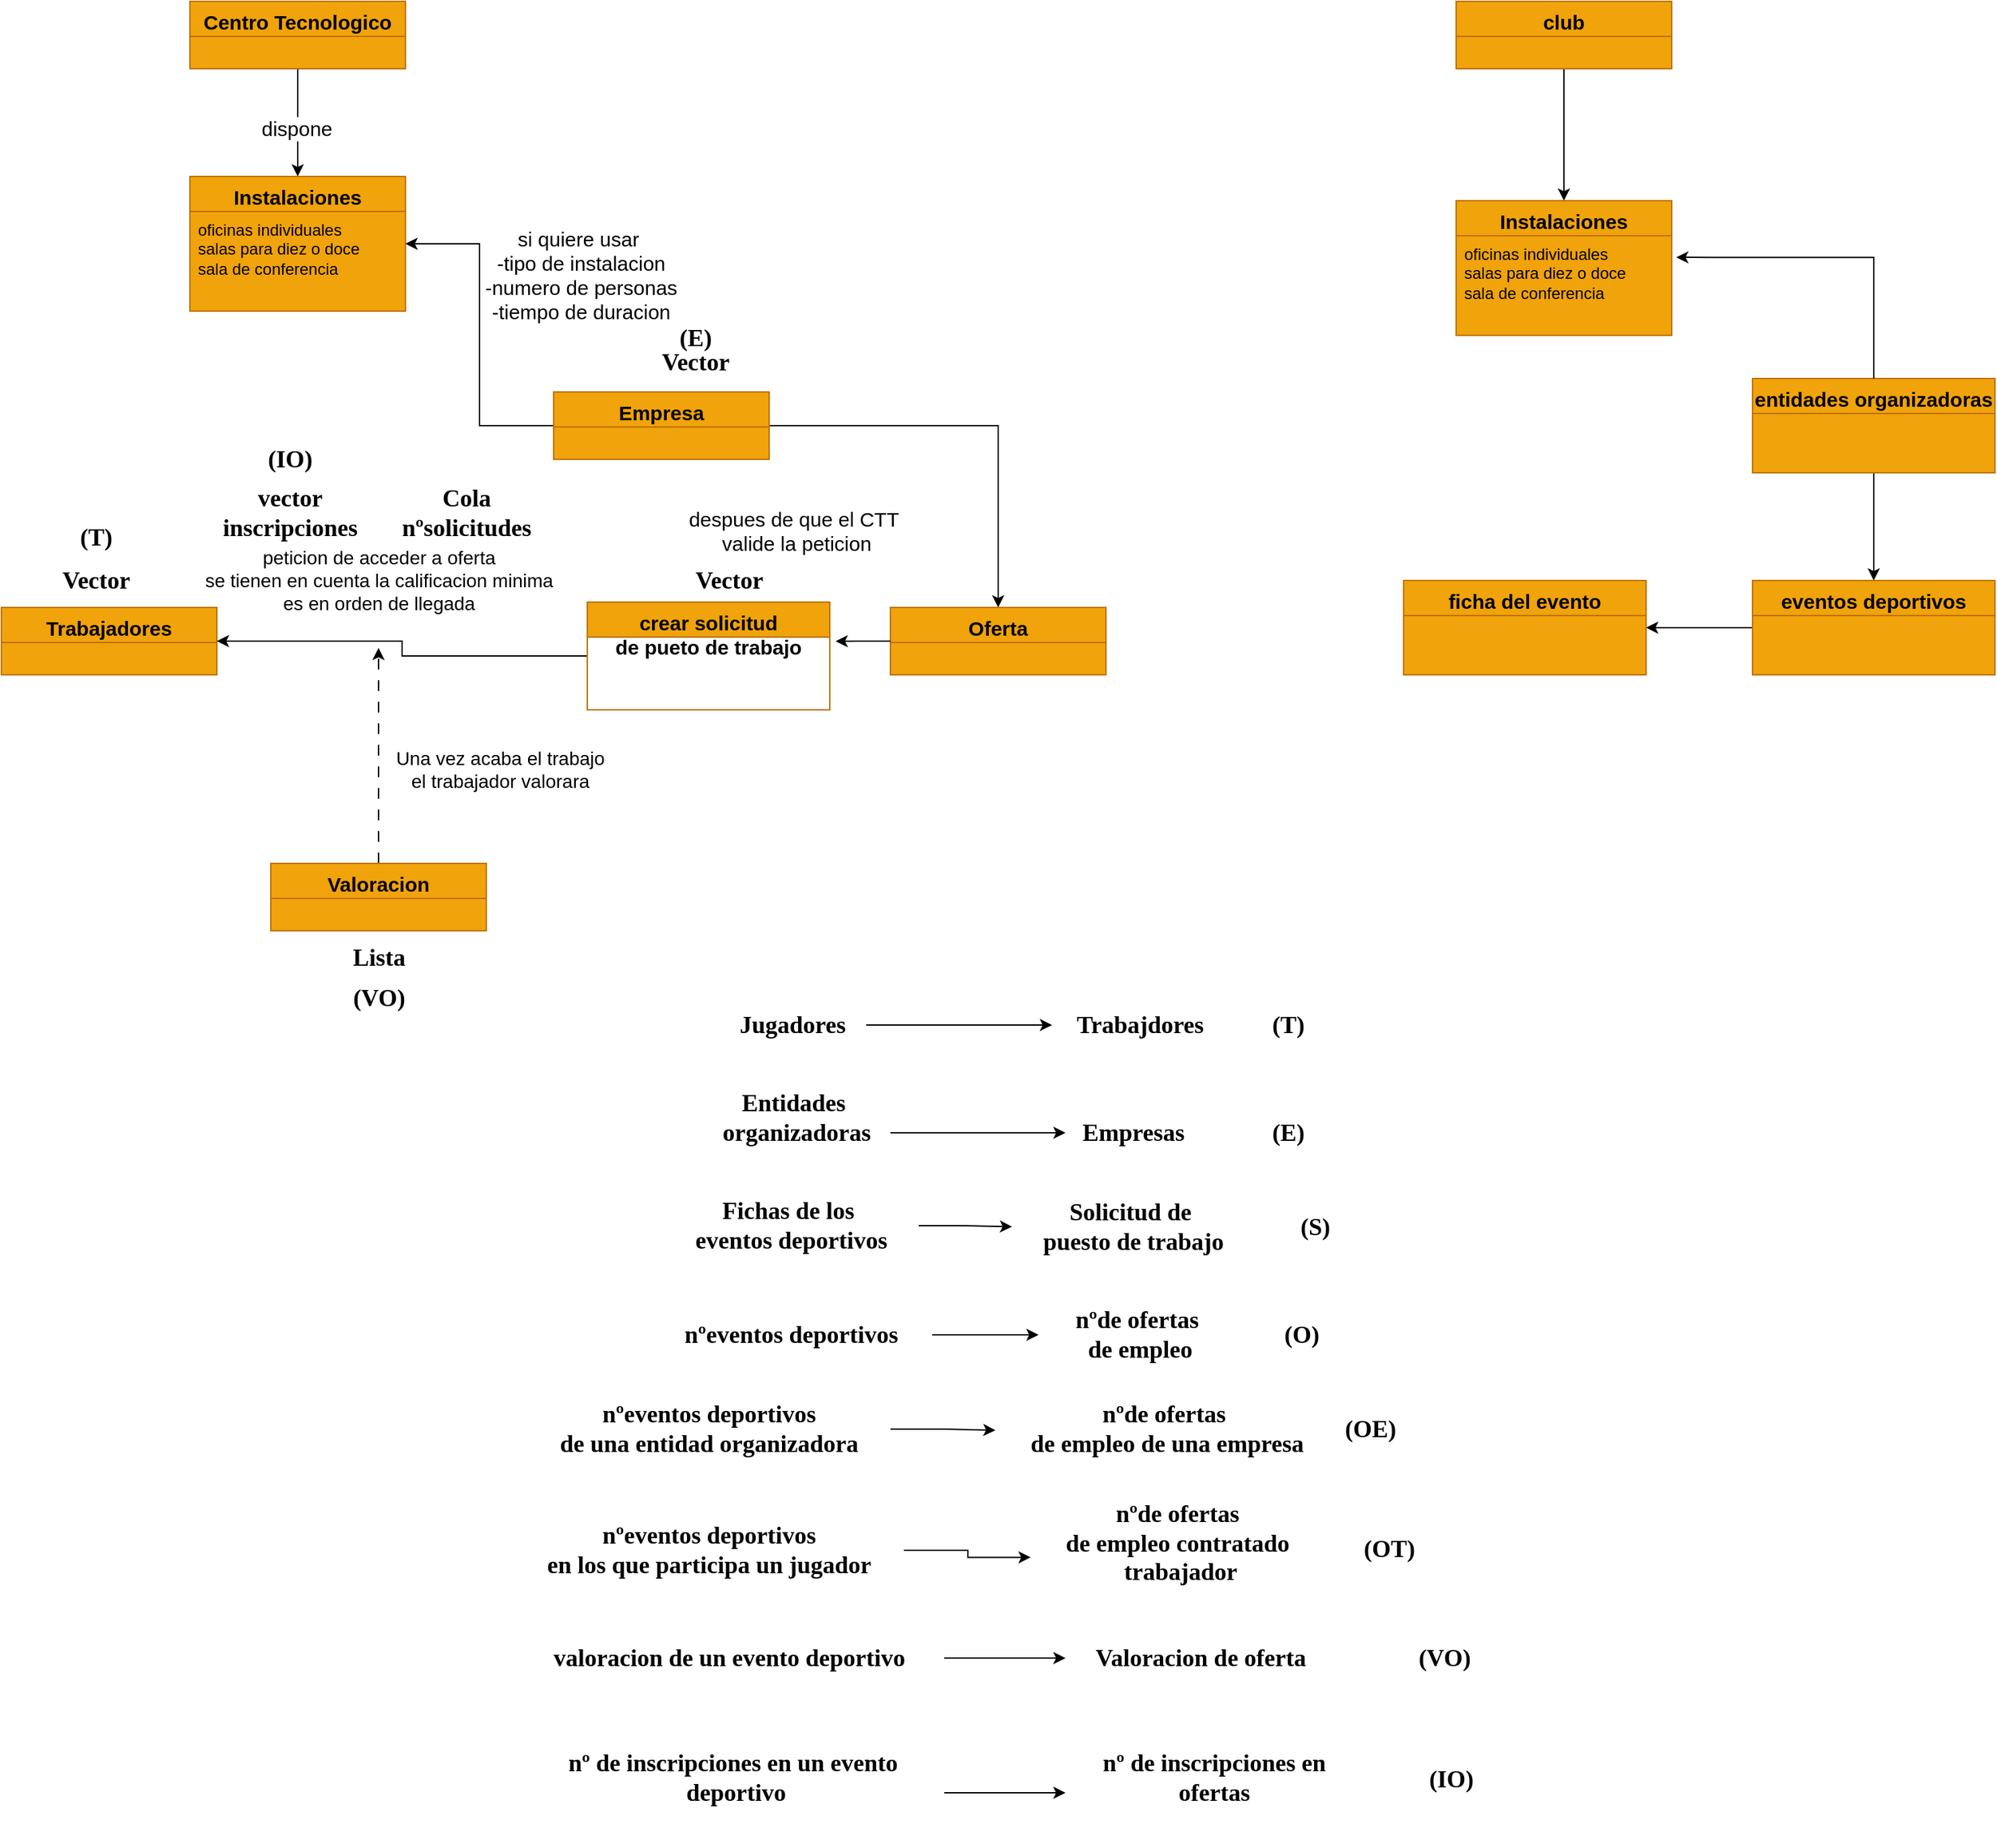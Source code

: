 <mxfile version="22.0.6" type="github">
  <diagram id="C5RBs43oDa-KdzZeNtuy" name="Page-1">
    <mxGraphModel dx="989" dy="1003" grid="1" gridSize="10" guides="1" tooltips="1" connect="1" arrows="1" fold="1" page="1" pageScale="1" pageWidth="827" pageHeight="1169" math="0" shadow="0">
      <root>
        <mxCell id="WIyWlLk6GJQsqaUBKTNV-0" />
        <mxCell id="WIyWlLk6GJQsqaUBKTNV-1" parent="WIyWlLk6GJQsqaUBKTNV-0" />
        <mxCell id="RNl5JlypkhgmCUlUvG7p-22" style="edgeStyle=orthogonalEdgeStyle;rounded=0;orthogonalLoop=1;jettySize=auto;html=1;entryX=0.5;entryY=0;entryDx=0;entryDy=0;" parent="WIyWlLk6GJQsqaUBKTNV-1" source="RNl5JlypkhgmCUlUvG7p-14" target="RNl5JlypkhgmCUlUvG7p-20" edge="1">
          <mxGeometry relative="1" as="geometry" />
        </mxCell>
        <mxCell id="RNl5JlypkhgmCUlUvG7p-23" value="&lt;font style=&quot;font-size: 15px;&quot;&gt;dispone&lt;/font&gt;" style="edgeLabel;html=1;align=center;verticalAlign=middle;resizable=0;points=[];" parent="RNl5JlypkhgmCUlUvG7p-22" vertex="1" connectable="0">
          <mxGeometry x="0.093" y="-1" relative="1" as="geometry">
            <mxPoint as="offset" />
          </mxGeometry>
        </mxCell>
        <mxCell id="RNl5JlypkhgmCUlUvG7p-14" value="&lt;font style=&quot;font-size: 15px;&quot;&gt;Centro Tecnologico&lt;/font&gt;" style="swimlane;fontStyle=1;align=center;verticalAlign=top;childLayout=stackLayout;horizontal=1;startSize=26;horizontalStack=0;resizeParent=1;resizeParentMax=0;resizeLast=0;collapsible=1;marginBottom=0;whiteSpace=wrap;html=1;fillColor=#f0a30a;fontColor=#000000;strokeColor=#BD7000;" parent="WIyWlLk6GJQsqaUBKTNV-1" vertex="1">
          <mxGeometry x="340" y="40" width="160" height="50" as="geometry" />
        </mxCell>
        <mxCell id="RNl5JlypkhgmCUlUvG7p-15" value="" style="text;strokeColor=#BD7000;fillColor=#f0a30a;align=left;verticalAlign=top;spacingLeft=4;spacingRight=4;overflow=hidden;rotatable=0;points=[[0,0.5],[1,0.5]];portConstraint=eastwest;whiteSpace=wrap;html=1;fontColor=#000000;" parent="RNl5JlypkhgmCUlUvG7p-14" vertex="1">
          <mxGeometry y="26" width="160" height="24" as="geometry" />
        </mxCell>
        <mxCell id="RNl5JlypkhgmCUlUvG7p-20" value="&lt;font style=&quot;font-size: 15px;&quot;&gt;Instalaciones&lt;/font&gt;" style="swimlane;fontStyle=1;align=center;verticalAlign=top;childLayout=stackLayout;horizontal=1;startSize=26;horizontalStack=0;resizeParent=1;resizeParentMax=0;resizeLast=0;collapsible=1;marginBottom=0;whiteSpace=wrap;html=1;fillColor=#f0a30a;fontColor=#000000;strokeColor=#BD7000;" parent="WIyWlLk6GJQsqaUBKTNV-1" vertex="1">
          <mxGeometry x="340" y="170" width="160" height="100" as="geometry" />
        </mxCell>
        <mxCell id="RNl5JlypkhgmCUlUvG7p-21" value="oficinas individuales&lt;br&gt;salas para diez o doce&lt;br&gt;sala de conferencia" style="text;strokeColor=#BD7000;fillColor=#f0a30a;align=left;verticalAlign=top;spacingLeft=4;spacingRight=4;overflow=hidden;rotatable=0;points=[[0,0.5],[1,0.5]];portConstraint=eastwest;whiteSpace=wrap;html=1;fontColor=#000000;" parent="RNl5JlypkhgmCUlUvG7p-20" vertex="1">
          <mxGeometry y="26" width="160" height="74" as="geometry" />
        </mxCell>
        <mxCell id="RNl5JlypkhgmCUlUvG7p-26" style="edgeStyle=orthogonalEdgeStyle;rounded=0;orthogonalLoop=1;jettySize=auto;html=1;entryX=1;entryY=0.5;entryDx=0;entryDy=0;" parent="WIyWlLk6GJQsqaUBKTNV-1" source="RNl5JlypkhgmCUlUvG7p-24" target="RNl5JlypkhgmCUlUvG7p-20" edge="1">
          <mxGeometry relative="1" as="geometry" />
        </mxCell>
        <mxCell id="RNl5JlypkhgmCUlUvG7p-30" style="edgeStyle=orthogonalEdgeStyle;rounded=0;orthogonalLoop=1;jettySize=auto;html=1;entryX=0.5;entryY=0;entryDx=0;entryDy=0;" parent="WIyWlLk6GJQsqaUBKTNV-1" source="RNl5JlypkhgmCUlUvG7p-24" target="RNl5JlypkhgmCUlUvG7p-28" edge="1">
          <mxGeometry relative="1" as="geometry" />
        </mxCell>
        <mxCell id="RNl5JlypkhgmCUlUvG7p-24" value="&lt;font style=&quot;font-size: 15px;&quot;&gt;Empresa&lt;/font&gt;" style="swimlane;fontStyle=1;align=center;verticalAlign=top;childLayout=stackLayout;horizontal=1;startSize=26;horizontalStack=0;resizeParent=1;resizeParentMax=0;resizeLast=0;collapsible=1;marginBottom=0;whiteSpace=wrap;html=1;fillColor=#f0a30a;fontColor=#000000;strokeColor=#BD7000;" parent="WIyWlLk6GJQsqaUBKTNV-1" vertex="1">
          <mxGeometry x="610" y="330" width="160" height="50" as="geometry" />
        </mxCell>
        <mxCell id="RNl5JlypkhgmCUlUvG7p-25" value="" style="text;strokeColor=#BD7000;fillColor=#f0a30a;align=left;verticalAlign=top;spacingLeft=4;spacingRight=4;overflow=hidden;rotatable=0;points=[[0,0.5],[1,0.5]];portConstraint=eastwest;whiteSpace=wrap;html=1;fontColor=#000000;" parent="RNl5JlypkhgmCUlUvG7p-24" vertex="1">
          <mxGeometry y="26" width="160" height="24" as="geometry" />
        </mxCell>
        <mxCell id="RNl5JlypkhgmCUlUvG7p-27" value="&lt;font style=&quot;font-size: 15px;&quot;&gt;si quiere usar&amp;nbsp;&lt;br&gt;-tipo de instalacion&lt;br&gt;-numero de personas&lt;br&gt;-tiempo de duracion&lt;/font&gt;" style="text;html=1;align=center;verticalAlign=middle;resizable=0;points=[];autosize=1;strokeColor=none;fillColor=none;" parent="WIyWlLk6GJQsqaUBKTNV-1" vertex="1">
          <mxGeometry x="545" y="198" width="170" height="90" as="geometry" />
        </mxCell>
        <mxCell id="RNl5JlypkhgmCUlUvG7p-28" value="&lt;font style=&quot;font-size: 15px;&quot;&gt;Oferta&lt;/font&gt;" style="swimlane;fontStyle=1;align=center;verticalAlign=top;childLayout=stackLayout;horizontal=1;startSize=26;horizontalStack=0;resizeParent=1;resizeParentMax=0;resizeLast=0;collapsible=1;marginBottom=0;whiteSpace=wrap;html=1;fillColor=#f0a30a;fontColor=#000000;strokeColor=#BD7000;" parent="WIyWlLk6GJQsqaUBKTNV-1" vertex="1">
          <mxGeometry x="860" y="490" width="160" height="50" as="geometry" />
        </mxCell>
        <mxCell id="RNl5JlypkhgmCUlUvG7p-29" value="" style="text;strokeColor=#BD7000;fillColor=#f0a30a;align=left;verticalAlign=top;spacingLeft=4;spacingRight=4;overflow=hidden;rotatable=0;points=[[0,0.5],[1,0.5]];portConstraint=eastwest;whiteSpace=wrap;html=1;fontColor=#000000;" parent="RNl5JlypkhgmCUlUvG7p-28" vertex="1">
          <mxGeometry y="26" width="160" height="24" as="geometry" />
        </mxCell>
        <mxCell id="RNl5JlypkhgmCUlUvG7p-31" value="&lt;font style=&quot;font-size: 15px;&quot;&gt;despues de que el CTT&amp;nbsp;&lt;br&gt;valide la peticion&lt;/font&gt;" style="text;html=1;align=center;verticalAlign=middle;resizable=0;points=[];autosize=1;strokeColor=none;fillColor=none;" parent="WIyWlLk6GJQsqaUBKTNV-1" vertex="1">
          <mxGeometry x="700" y="408" width="180" height="50" as="geometry" />
        </mxCell>
        <mxCell id="RNl5JlypkhgmCUlUvG7p-32" value="&lt;font style=&quot;font-size: 15px;&quot;&gt;Trabajadores&lt;/font&gt;" style="swimlane;fontStyle=1;align=center;verticalAlign=top;childLayout=stackLayout;horizontal=1;startSize=26;horizontalStack=0;resizeParent=1;resizeParentMax=0;resizeLast=0;collapsible=1;marginBottom=0;whiteSpace=wrap;html=1;fillColor=#f0a30a;fontColor=#000000;strokeColor=#BD7000;" parent="WIyWlLk6GJQsqaUBKTNV-1" vertex="1">
          <mxGeometry x="200" y="490" width="160" height="50" as="geometry" />
        </mxCell>
        <mxCell id="RNl5JlypkhgmCUlUvG7p-33" value="" style="text;strokeColor=#BD7000;fillColor=#f0a30a;align=left;verticalAlign=top;spacingLeft=4;spacingRight=4;overflow=hidden;rotatable=0;points=[[0,0.5],[1,0.5]];portConstraint=eastwest;whiteSpace=wrap;html=1;fontColor=#000000;" parent="RNl5JlypkhgmCUlUvG7p-32" vertex="1">
          <mxGeometry y="26" width="160" height="24" as="geometry" />
        </mxCell>
        <mxCell id="RNl5JlypkhgmCUlUvG7p-35" value="&lt;font style=&quot;font-size: 14px;&quot;&gt;peticion de acceder a oferta&lt;br&gt;se tienen en cuenta la calificacion minima&lt;br&gt;es en orden de llegada&lt;/font&gt;" style="text;html=1;align=center;verticalAlign=middle;resizable=0;points=[];autosize=1;strokeColor=none;fillColor=none;" parent="WIyWlLk6GJQsqaUBKTNV-1" vertex="1">
          <mxGeometry x="340" y="440" width="280" height="60" as="geometry" />
        </mxCell>
        <mxCell id="RNl5JlypkhgmCUlUvG7p-38" style="edgeStyle=orthogonalEdgeStyle;rounded=0;orthogonalLoop=1;jettySize=auto;html=1;dashed=1;dashPattern=8 8;" parent="WIyWlLk6GJQsqaUBKTNV-1" source="RNl5JlypkhgmCUlUvG7p-36" edge="1">
          <mxGeometry relative="1" as="geometry">
            <mxPoint x="480" y="520" as="targetPoint" />
          </mxGeometry>
        </mxCell>
        <mxCell id="RNl5JlypkhgmCUlUvG7p-36" value="&lt;font style=&quot;font-size: 15px;&quot;&gt;Valoracion&lt;/font&gt;" style="swimlane;fontStyle=1;align=center;verticalAlign=top;childLayout=stackLayout;horizontal=1;startSize=26;horizontalStack=0;resizeParent=1;resizeParentMax=0;resizeLast=0;collapsible=1;marginBottom=0;whiteSpace=wrap;html=1;fillColor=#f0a30a;fontColor=#000000;strokeColor=#BD7000;" parent="WIyWlLk6GJQsqaUBKTNV-1" vertex="1">
          <mxGeometry x="400" y="680" width="160" height="50" as="geometry" />
        </mxCell>
        <mxCell id="RNl5JlypkhgmCUlUvG7p-37" value="" style="text;strokeColor=#BD7000;fillColor=#f0a30a;align=left;verticalAlign=top;spacingLeft=4;spacingRight=4;overflow=hidden;rotatable=0;points=[[0,0.5],[1,0.5]];portConstraint=eastwest;whiteSpace=wrap;html=1;fontColor=#000000;" parent="RNl5JlypkhgmCUlUvG7p-36" vertex="1">
          <mxGeometry y="26" width="160" height="24" as="geometry" />
        </mxCell>
        <mxCell id="RNl5JlypkhgmCUlUvG7p-39" value="&lt;font style=&quot;font-size: 14px;&quot;&gt;Una vez acaba el trabajo&lt;br&gt;el trabajador valorara&lt;/font&gt;" style="text;html=1;align=center;verticalAlign=middle;resizable=0;points=[];autosize=1;strokeColor=none;fillColor=none;" parent="WIyWlLk6GJQsqaUBKTNV-1" vertex="1">
          <mxGeometry x="480" y="585" width="180" height="50" as="geometry" />
        </mxCell>
        <mxCell id="RNl5JlypkhgmCUlUvG7p-40" value="&lt;font face=&quot;Comic Sans MS&quot; style=&quot;font-size: 18px;&quot;&gt;&lt;b&gt;Vector&lt;/b&gt;&lt;/font&gt;" style="text;html=1;align=center;verticalAlign=middle;resizable=0;points=[];autosize=1;strokeColor=none;fillColor=none;" parent="WIyWlLk6GJQsqaUBKTNV-1" vertex="1">
          <mxGeometry x="230" y="450" width="80" height="40" as="geometry" />
        </mxCell>
        <mxCell id="RNl5JlypkhgmCUlUvG7p-41" value="&lt;font face=&quot;Comic Sans MS&quot; style=&quot;font-size: 18px;&quot;&gt;&lt;b&gt;Vector&lt;/b&gt;&lt;/font&gt;" style="text;html=1;align=center;verticalAlign=middle;resizable=0;points=[];autosize=1;strokeColor=none;fillColor=none;" parent="WIyWlLk6GJQsqaUBKTNV-1" vertex="1">
          <mxGeometry x="700" y="450" width="80" height="40" as="geometry" />
        </mxCell>
        <mxCell id="RNl5JlypkhgmCUlUvG7p-42" value="&lt;font face=&quot;Comic Sans MS&quot; style=&quot;font-size: 18px;&quot;&gt;&lt;b&gt;Cola&lt;br&gt;nºsolicitudes&lt;br&gt;&lt;/b&gt;&lt;/font&gt;" style="text;html=1;align=center;verticalAlign=middle;resizable=0;points=[];autosize=1;strokeColor=none;fillColor=none;" parent="WIyWlLk6GJQsqaUBKTNV-1" vertex="1">
          <mxGeometry x="480" y="390" width="130" height="60" as="geometry" />
        </mxCell>
        <mxCell id="RNl5JlypkhgmCUlUvG7p-43" value="&lt;font face=&quot;Comic Sans MS&quot; style=&quot;font-size: 18px;&quot;&gt;&lt;b&gt;Vector&lt;/b&gt;&lt;/font&gt;" style="text;html=1;align=center;verticalAlign=middle;resizable=0;points=[];autosize=1;strokeColor=none;fillColor=none;" parent="WIyWlLk6GJQsqaUBKTNV-1" vertex="1">
          <mxGeometry x="675" y="288" width="80" height="40" as="geometry" />
        </mxCell>
        <mxCell id="RNl5JlypkhgmCUlUvG7p-44" value="&lt;font face=&quot;Comic Sans MS&quot; style=&quot;font-size: 18px;&quot;&gt;&lt;b&gt;Lista&lt;/b&gt;&lt;/font&gt;" style="text;html=1;align=center;verticalAlign=middle;resizable=0;points=[];autosize=1;strokeColor=none;fillColor=none;" parent="WIyWlLk6GJQsqaUBKTNV-1" vertex="1">
          <mxGeometry x="445" y="730" width="70" height="40" as="geometry" />
        </mxCell>
        <mxCell id="RNl5JlypkhgmCUlUvG7p-45" value="&lt;font face=&quot;Comic Sans MS&quot; style=&quot;font-size: 18px;&quot;&gt;&lt;b&gt;vector&lt;br&gt;inscripciones&lt;br&gt;&lt;/b&gt;&lt;/font&gt;" style="text;html=1;align=center;verticalAlign=middle;resizable=0;points=[];autosize=1;strokeColor=none;fillColor=none;" parent="WIyWlLk6GJQsqaUBKTNV-1" vertex="1">
          <mxGeometry x="349" y="390" width="130" height="60" as="geometry" />
        </mxCell>
        <mxCell id="RNl5JlypkhgmCUlUvG7p-46" value="&lt;font face=&quot;Comic Sans MS&quot; style=&quot;font-size: 18px;&quot;&gt;&lt;b&gt;(T)&lt;/b&gt;&lt;/font&gt;" style="text;html=1;align=center;verticalAlign=middle;resizable=0;points=[];autosize=1;strokeColor=none;fillColor=none;" parent="WIyWlLk6GJQsqaUBKTNV-1" vertex="1">
          <mxGeometry x="245" y="418" width="50" height="40" as="geometry" />
        </mxCell>
        <mxCell id="RNl5JlypkhgmCUlUvG7p-47" value="&lt;font face=&quot;Comic Sans MS&quot; style=&quot;font-size: 18px;&quot;&gt;&lt;b&gt;(IO)&lt;/b&gt;&lt;/font&gt;" style="text;html=1;align=center;verticalAlign=middle;resizable=0;points=[];autosize=1;strokeColor=none;fillColor=none;" parent="WIyWlLk6GJQsqaUBKTNV-1" vertex="1">
          <mxGeometry x="384" y="360" width="60" height="40" as="geometry" />
        </mxCell>
        <mxCell id="RNl5JlypkhgmCUlUvG7p-48" value="&lt;font face=&quot;Comic Sans MS&quot; style=&quot;font-size: 18px;&quot;&gt;&lt;b&gt;(VO)&lt;/b&gt;&lt;/font&gt;" style="text;html=1;align=center;verticalAlign=middle;resizable=0;points=[];autosize=1;strokeColor=none;fillColor=none;" parent="WIyWlLk6GJQsqaUBKTNV-1" vertex="1">
          <mxGeometry x="450" y="760" width="60" height="40" as="geometry" />
        </mxCell>
        <mxCell id="RNl5JlypkhgmCUlUvG7p-49" value="&lt;font face=&quot;Comic Sans MS&quot;&gt;&lt;span style=&quot;font-size: 18px;&quot;&gt;&lt;b&gt;(E)&lt;/b&gt;&lt;/span&gt;&lt;/font&gt;" style="text;html=1;align=center;verticalAlign=middle;resizable=0;points=[];autosize=1;strokeColor=none;fillColor=none;" parent="WIyWlLk6GJQsqaUBKTNV-1" vertex="1">
          <mxGeometry x="690" y="270" width="50" height="40" as="geometry" />
        </mxCell>
        <mxCell id="_K2y9GVvMoKha1thNPKI-4" style="edgeStyle=orthogonalEdgeStyle;rounded=0;orthogonalLoop=1;jettySize=auto;html=1;entryX=0.5;entryY=0;entryDx=0;entryDy=0;" edge="1" parent="WIyWlLk6GJQsqaUBKTNV-1" source="_K2y9GVvMoKha1thNPKI-0" target="_K2y9GVvMoKha1thNPKI-2">
          <mxGeometry relative="1" as="geometry" />
        </mxCell>
        <mxCell id="_K2y9GVvMoKha1thNPKI-0" value="&lt;font style=&quot;font-size: 15px;&quot;&gt;club&lt;/font&gt;" style="swimlane;fontStyle=1;align=center;verticalAlign=top;childLayout=stackLayout;horizontal=1;startSize=26;horizontalStack=0;resizeParent=1;resizeParentMax=0;resizeLast=0;collapsible=1;marginBottom=0;whiteSpace=wrap;html=1;fillColor=#f0a30a;fontColor=#000000;strokeColor=#BD7000;" vertex="1" parent="WIyWlLk6GJQsqaUBKTNV-1">
          <mxGeometry x="1280" y="40" width="160" height="50" as="geometry" />
        </mxCell>
        <mxCell id="_K2y9GVvMoKha1thNPKI-1" value="" style="text;strokeColor=#BD7000;fillColor=#f0a30a;align=left;verticalAlign=top;spacingLeft=4;spacingRight=4;overflow=hidden;rotatable=0;points=[[0,0.5],[1,0.5]];portConstraint=eastwest;whiteSpace=wrap;html=1;fontColor=#000000;" vertex="1" parent="_K2y9GVvMoKha1thNPKI-0">
          <mxGeometry y="26" width="160" height="24" as="geometry" />
        </mxCell>
        <mxCell id="_K2y9GVvMoKha1thNPKI-2" value="&lt;font style=&quot;font-size: 15px;&quot;&gt;Instalaciones&lt;/font&gt;" style="swimlane;fontStyle=1;align=center;verticalAlign=top;childLayout=stackLayout;horizontal=1;startSize=26;horizontalStack=0;resizeParent=1;resizeParentMax=0;resizeLast=0;collapsible=1;marginBottom=0;whiteSpace=wrap;html=1;fillColor=#f0a30a;fontColor=#000000;strokeColor=#BD7000;" vertex="1" parent="WIyWlLk6GJQsqaUBKTNV-1">
          <mxGeometry x="1280" y="188" width="160" height="100" as="geometry" />
        </mxCell>
        <mxCell id="_K2y9GVvMoKha1thNPKI-3" value="oficinas individuales&lt;br&gt;salas para diez o doce&lt;br&gt;sala de conferencia" style="text;strokeColor=#BD7000;fillColor=#f0a30a;align=left;verticalAlign=top;spacingLeft=4;spacingRight=4;overflow=hidden;rotatable=0;points=[[0,0.5],[1,0.5]];portConstraint=eastwest;whiteSpace=wrap;html=1;fontColor=#000000;" vertex="1" parent="_K2y9GVvMoKha1thNPKI-2">
          <mxGeometry y="26" width="160" height="74" as="geometry" />
        </mxCell>
        <mxCell id="_K2y9GVvMoKha1thNPKI-9" style="edgeStyle=orthogonalEdgeStyle;rounded=0;orthogonalLoop=1;jettySize=auto;html=1;entryX=0.5;entryY=0;entryDx=0;entryDy=0;" edge="1" parent="WIyWlLk6GJQsqaUBKTNV-1" source="_K2y9GVvMoKha1thNPKI-5" target="_K2y9GVvMoKha1thNPKI-7">
          <mxGeometry relative="1" as="geometry" />
        </mxCell>
        <mxCell id="_K2y9GVvMoKha1thNPKI-5" value="&lt;font style=&quot;font-size: 15px;&quot;&gt;entidades organizadoras&lt;/font&gt;" style="swimlane;fontStyle=1;align=center;verticalAlign=top;childLayout=stackLayout;horizontal=1;startSize=26;horizontalStack=0;resizeParent=1;resizeParentMax=0;resizeLast=0;collapsible=1;marginBottom=0;whiteSpace=wrap;html=1;fillColor=#f0a30a;fontColor=#000000;strokeColor=#BD7000;" vertex="1" parent="WIyWlLk6GJQsqaUBKTNV-1">
          <mxGeometry x="1500" y="320" width="180" height="70" as="geometry" />
        </mxCell>
        <mxCell id="_K2y9GVvMoKha1thNPKI-6" value="" style="text;strokeColor=#BD7000;fillColor=#f0a30a;align=left;verticalAlign=top;spacingLeft=4;spacingRight=4;overflow=hidden;rotatable=0;points=[[0,0.5],[1,0.5]];portConstraint=eastwest;whiteSpace=wrap;html=1;fontColor=#000000;" vertex="1" parent="_K2y9GVvMoKha1thNPKI-5">
          <mxGeometry y="26" width="180" height="44" as="geometry" />
        </mxCell>
        <mxCell id="_K2y9GVvMoKha1thNPKI-13" style="edgeStyle=orthogonalEdgeStyle;rounded=0;orthogonalLoop=1;jettySize=auto;html=1;entryX=1;entryY=0.5;entryDx=0;entryDy=0;" edge="1" parent="WIyWlLk6GJQsqaUBKTNV-1" source="_K2y9GVvMoKha1thNPKI-7" target="_K2y9GVvMoKha1thNPKI-11">
          <mxGeometry relative="1" as="geometry" />
        </mxCell>
        <mxCell id="_K2y9GVvMoKha1thNPKI-7" value="&lt;font style=&quot;font-size: 15px;&quot;&gt;eventos deportivos&lt;/font&gt;" style="swimlane;fontStyle=1;align=center;verticalAlign=top;childLayout=stackLayout;horizontal=1;startSize=26;horizontalStack=0;resizeParent=1;resizeParentMax=0;resizeLast=0;collapsible=1;marginBottom=0;whiteSpace=wrap;html=1;fillColor=#f0a30a;fontColor=#000000;strokeColor=#BD7000;" vertex="1" parent="WIyWlLk6GJQsqaUBKTNV-1">
          <mxGeometry x="1500" y="470" width="180" height="70" as="geometry" />
        </mxCell>
        <mxCell id="_K2y9GVvMoKha1thNPKI-8" value="" style="text;strokeColor=#BD7000;fillColor=#f0a30a;align=left;verticalAlign=top;spacingLeft=4;spacingRight=4;overflow=hidden;rotatable=0;points=[[0,0.5],[1,0.5]];portConstraint=eastwest;whiteSpace=wrap;html=1;fontColor=#000000;" vertex="1" parent="_K2y9GVvMoKha1thNPKI-7">
          <mxGeometry y="26" width="180" height="44" as="geometry" />
        </mxCell>
        <mxCell id="_K2y9GVvMoKha1thNPKI-10" style="edgeStyle=orthogonalEdgeStyle;rounded=0;orthogonalLoop=1;jettySize=auto;html=1;entryX=1.021;entryY=0.217;entryDx=0;entryDy=0;entryPerimeter=0;" edge="1" parent="WIyWlLk6GJQsqaUBKTNV-1" source="_K2y9GVvMoKha1thNPKI-5" target="_K2y9GVvMoKha1thNPKI-3">
          <mxGeometry relative="1" as="geometry" />
        </mxCell>
        <mxCell id="_K2y9GVvMoKha1thNPKI-11" value="&lt;font style=&quot;font-size: 15px;&quot;&gt;ficha del evento&lt;/font&gt;" style="swimlane;fontStyle=1;align=center;verticalAlign=top;childLayout=stackLayout;horizontal=1;startSize=26;horizontalStack=0;resizeParent=1;resizeParentMax=0;resizeLast=0;collapsible=1;marginBottom=0;whiteSpace=wrap;html=1;fillColor=#f0a30a;fontColor=#000000;strokeColor=#BD7000;" vertex="1" parent="WIyWlLk6GJQsqaUBKTNV-1">
          <mxGeometry x="1241" y="470" width="180" height="70" as="geometry" />
        </mxCell>
        <mxCell id="_K2y9GVvMoKha1thNPKI-12" value="" style="text;strokeColor=#BD7000;fillColor=#f0a30a;align=left;verticalAlign=top;spacingLeft=4;spacingRight=4;overflow=hidden;rotatable=0;points=[[0,0.5],[1,0.5]];portConstraint=eastwest;whiteSpace=wrap;html=1;fontColor=#000000;" vertex="1" parent="_K2y9GVvMoKha1thNPKI-11">
          <mxGeometry y="26" width="180" height="44" as="geometry" />
        </mxCell>
        <mxCell id="_K2y9GVvMoKha1thNPKI-17" style="edgeStyle=orthogonalEdgeStyle;rounded=0;orthogonalLoop=1;jettySize=auto;html=1;" edge="1" parent="WIyWlLk6GJQsqaUBKTNV-1" source="_K2y9GVvMoKha1thNPKI-14" target="RNl5JlypkhgmCUlUvG7p-32">
          <mxGeometry relative="1" as="geometry" />
        </mxCell>
        <mxCell id="_K2y9GVvMoKha1thNPKI-14" value="&lt;font style=&quot;font-size: 15px;&quot;&gt;crear solicitud&lt;br&gt;de pueto de trabajo&lt;br&gt;&lt;/font&gt;" style="swimlane;fontStyle=1;align=center;verticalAlign=top;childLayout=stackLayout;horizontal=1;startSize=26;horizontalStack=0;resizeParent=1;resizeParentMax=0;resizeLast=0;collapsible=1;marginBottom=0;whiteSpace=wrap;html=1;fillColor=#f0a30a;fontColor=#000000;strokeColor=#BD7000;" vertex="1" collapsed="1" parent="WIyWlLk6GJQsqaUBKTNV-1">
          <mxGeometry x="635" y="486" width="180" height="80" as="geometry">
            <mxRectangle x="635" y="490" width="175" height="50" as="alternateBounds" />
          </mxGeometry>
        </mxCell>
        <mxCell id="_K2y9GVvMoKha1thNPKI-15" value="" style="text;strokeColor=#BD7000;fillColor=#f0a30a;align=left;verticalAlign=top;spacingLeft=4;spacingRight=4;overflow=hidden;rotatable=0;points=[[0,0.5],[1,0.5]];portConstraint=eastwest;whiteSpace=wrap;html=1;fontColor=#000000;" vertex="1" parent="_K2y9GVvMoKha1thNPKI-14">
          <mxGeometry y="26" width="175" height="24" as="geometry" />
        </mxCell>
        <mxCell id="_K2y9GVvMoKha1thNPKI-16" style="edgeStyle=orthogonalEdgeStyle;rounded=0;orthogonalLoop=1;jettySize=auto;html=1;entryX=1.024;entryY=0.364;entryDx=0;entryDy=0;entryPerimeter=0;" edge="1" parent="WIyWlLk6GJQsqaUBKTNV-1" source="RNl5JlypkhgmCUlUvG7p-28" target="_K2y9GVvMoKha1thNPKI-14">
          <mxGeometry relative="1" as="geometry" />
        </mxCell>
        <mxCell id="_K2y9GVvMoKha1thNPKI-20" style="edgeStyle=orthogonalEdgeStyle;rounded=0;orthogonalLoop=1;jettySize=auto;html=1;" edge="1" parent="WIyWlLk6GJQsqaUBKTNV-1" source="_K2y9GVvMoKha1thNPKI-18" target="_K2y9GVvMoKha1thNPKI-19">
          <mxGeometry relative="1" as="geometry" />
        </mxCell>
        <mxCell id="_K2y9GVvMoKha1thNPKI-18" value="&lt;font face=&quot;Comic Sans MS&quot; style=&quot;font-size: 18px;&quot;&gt;&lt;b&gt;Jugadores&lt;/b&gt;&lt;/font&gt;" style="text;html=1;align=center;verticalAlign=middle;resizable=0;points=[];autosize=1;strokeColor=none;fillColor=none;" vertex="1" parent="WIyWlLk6GJQsqaUBKTNV-1">
          <mxGeometry x="732" y="780" width="110" height="40" as="geometry" />
        </mxCell>
        <mxCell id="_K2y9GVvMoKha1thNPKI-19" value="&lt;font face=&quot;Comic Sans MS&quot; style=&quot;font-size: 18px;&quot;&gt;&lt;b&gt;Trabajdores&lt;/b&gt;&lt;/font&gt;" style="text;html=1;align=center;verticalAlign=middle;resizable=0;points=[];autosize=1;strokeColor=none;fillColor=none;" vertex="1" parent="WIyWlLk6GJQsqaUBKTNV-1">
          <mxGeometry x="980" y="780" width="130" height="40" as="geometry" />
        </mxCell>
        <mxCell id="_K2y9GVvMoKha1thNPKI-23" style="edgeStyle=orthogonalEdgeStyle;rounded=0;orthogonalLoop=1;jettySize=auto;html=1;" edge="1" parent="WIyWlLk6GJQsqaUBKTNV-1" source="_K2y9GVvMoKha1thNPKI-21" target="_K2y9GVvMoKha1thNPKI-22">
          <mxGeometry relative="1" as="geometry" />
        </mxCell>
        <mxCell id="_K2y9GVvMoKha1thNPKI-21" value="&lt;font face=&quot;Comic Sans MS&quot; style=&quot;font-size: 18px;&quot;&gt;&lt;b&gt;Entidades&amp;nbsp;&lt;br&gt;organizadoras&lt;br&gt;&lt;br&gt;&lt;/b&gt;&lt;/font&gt;" style="text;html=1;align=center;verticalAlign=middle;resizable=0;points=[];autosize=1;strokeColor=none;fillColor=none;" vertex="1" parent="WIyWlLk6GJQsqaUBKTNV-1">
          <mxGeometry x="720" y="840" width="140" height="80" as="geometry" />
        </mxCell>
        <mxCell id="_K2y9GVvMoKha1thNPKI-22" value="&lt;font face=&quot;Comic Sans MS&quot; style=&quot;font-size: 18px;&quot;&gt;&lt;b&gt;Empresas&lt;/b&gt;&lt;/font&gt;" style="text;html=1;align=center;verticalAlign=middle;resizable=0;points=[];autosize=1;strokeColor=none;fillColor=none;" vertex="1" parent="WIyWlLk6GJQsqaUBKTNV-1">
          <mxGeometry x="990" y="860" width="100" height="40" as="geometry" />
        </mxCell>
        <mxCell id="_K2y9GVvMoKha1thNPKI-24" value="&lt;font face=&quot;Comic Sans MS&quot; style=&quot;font-size: 18px;&quot;&gt;&lt;b&gt;Fichas de los&amp;nbsp;&lt;br&gt;eventos deportivos&lt;br&gt;&lt;/b&gt;&lt;/font&gt;" style="text;html=1;align=center;verticalAlign=middle;resizable=0;points=[];autosize=1;strokeColor=none;fillColor=none;" vertex="1" parent="WIyWlLk6GJQsqaUBKTNV-1">
          <mxGeometry x="691" y="919" width="190" height="60" as="geometry" />
        </mxCell>
        <mxCell id="_K2y9GVvMoKha1thNPKI-26" value="&lt;font face=&quot;Comic Sans MS&quot; style=&quot;font-size: 18px;&quot;&gt;&lt;b&gt;Solicitud de&amp;nbsp;&lt;br&gt;puesto de trabajo&lt;br&gt;&lt;/b&gt;&lt;/font&gt;" style="text;html=1;align=center;verticalAlign=middle;resizable=0;points=[];autosize=1;strokeColor=none;fillColor=none;" vertex="1" parent="WIyWlLk6GJQsqaUBKTNV-1">
          <mxGeometry x="950" y="920" width="180" height="60" as="geometry" />
        </mxCell>
        <mxCell id="_K2y9GVvMoKha1thNPKI-27" style="edgeStyle=orthogonalEdgeStyle;rounded=0;orthogonalLoop=1;jettySize=auto;html=1;entryX=0.002;entryY=0.496;entryDx=0;entryDy=0;entryPerimeter=0;" edge="1" parent="WIyWlLk6GJQsqaUBKTNV-1" source="_K2y9GVvMoKha1thNPKI-24" target="_K2y9GVvMoKha1thNPKI-26">
          <mxGeometry relative="1" as="geometry" />
        </mxCell>
        <mxCell id="_K2y9GVvMoKha1thNPKI-28" value="&lt;font face=&quot;Comic Sans MS&quot;&gt;&lt;span style=&quot;font-size: 18px;&quot;&gt;&lt;b&gt;(T)&lt;/b&gt;&lt;/span&gt;&lt;/font&gt;" style="text;html=1;align=center;verticalAlign=middle;resizable=0;points=[];autosize=1;strokeColor=none;fillColor=none;" vertex="1" parent="WIyWlLk6GJQsqaUBKTNV-1">
          <mxGeometry x="1130" y="780" width="50" height="40" as="geometry" />
        </mxCell>
        <mxCell id="_K2y9GVvMoKha1thNPKI-29" value="&lt;font face=&quot;Comic Sans MS&quot;&gt;&lt;span style=&quot;font-size: 18px;&quot;&gt;&lt;b&gt;(E)&lt;/b&gt;&lt;/span&gt;&lt;/font&gt;" style="text;html=1;align=center;verticalAlign=middle;resizable=0;points=[];autosize=1;strokeColor=none;fillColor=none;" vertex="1" parent="WIyWlLk6GJQsqaUBKTNV-1">
          <mxGeometry x="1130" y="860" width="50" height="40" as="geometry" />
        </mxCell>
        <mxCell id="_K2y9GVvMoKha1thNPKI-30" value="&lt;font face=&quot;Comic Sans MS&quot;&gt;&lt;span style=&quot;font-size: 18px;&quot;&gt;&lt;b&gt;(S)&lt;/b&gt;&lt;/span&gt;&lt;/font&gt;" style="text;html=1;align=center;verticalAlign=middle;resizable=0;points=[];autosize=1;strokeColor=none;fillColor=none;" vertex="1" parent="WIyWlLk6GJQsqaUBKTNV-1">
          <mxGeometry x="1150" y="930" width="50" height="40" as="geometry" />
        </mxCell>
        <mxCell id="_K2y9GVvMoKha1thNPKI-37" style="edgeStyle=orthogonalEdgeStyle;rounded=0;orthogonalLoop=1;jettySize=auto;html=1;" edge="1" parent="WIyWlLk6GJQsqaUBKTNV-1" source="_K2y9GVvMoKha1thNPKI-31" target="_K2y9GVvMoKha1thNPKI-36">
          <mxGeometry relative="1" as="geometry" />
        </mxCell>
        <mxCell id="_K2y9GVvMoKha1thNPKI-31" value="&lt;font face=&quot;Comic Sans MS&quot; style=&quot;font-size: 18px;&quot;&gt;&lt;b&gt;nºeventos deportivos&lt;br&gt;&lt;/b&gt;&lt;/font&gt;" style="text;html=1;align=center;verticalAlign=middle;resizable=0;points=[];autosize=1;strokeColor=none;fillColor=none;" vertex="1" parent="WIyWlLk6GJQsqaUBKTNV-1">
          <mxGeometry x="681" y="1010" width="210" height="40" as="geometry" />
        </mxCell>
        <mxCell id="_K2y9GVvMoKha1thNPKI-32" value="&lt;font face=&quot;Comic Sans MS&quot; style=&quot;font-size: 18px;&quot;&gt;&lt;b&gt;nºeventos deportivos&lt;br&gt;de una entidad organizadora&lt;br&gt;&lt;/b&gt;&lt;/font&gt;" style="text;html=1;align=center;verticalAlign=middle;resizable=0;points=[];autosize=1;strokeColor=none;fillColor=none;" vertex="1" parent="WIyWlLk6GJQsqaUBKTNV-1">
          <mxGeometry x="590" y="1070" width="270" height="60" as="geometry" />
        </mxCell>
        <mxCell id="_K2y9GVvMoKha1thNPKI-33" value="&lt;font face=&quot;Comic Sans MS&quot; style=&quot;font-size: 18px;&quot;&gt;&lt;b&gt;nºeventos deportivos&lt;br&gt;en los que participa un jugador&lt;br&gt;&lt;/b&gt;&lt;/font&gt;" style="text;html=1;align=center;verticalAlign=middle;resizable=0;points=[];autosize=1;strokeColor=none;fillColor=none;" vertex="1" parent="WIyWlLk6GJQsqaUBKTNV-1">
          <mxGeometry x="580" y="1160" width="290" height="60" as="geometry" />
        </mxCell>
        <mxCell id="_K2y9GVvMoKha1thNPKI-34" value="&lt;font face=&quot;Comic Sans MS&quot; style=&quot;font-size: 18px;&quot;&gt;&lt;b&gt;valoracion de un evento deportivo&lt;br&gt;&lt;/b&gt;&lt;/font&gt;" style="text;html=1;align=center;verticalAlign=middle;resizable=0;points=[];autosize=1;strokeColor=none;fillColor=none;" vertex="1" parent="WIyWlLk6GJQsqaUBKTNV-1">
          <mxGeometry x="580" y="1250" width="320" height="40" as="geometry" />
        </mxCell>
        <mxCell id="_K2y9GVvMoKha1thNPKI-49" style="edgeStyle=orthogonalEdgeStyle;rounded=0;orthogonalLoop=1;jettySize=auto;html=1;" edge="1" parent="WIyWlLk6GJQsqaUBKTNV-1" source="_K2y9GVvMoKha1thNPKI-35" target="_K2y9GVvMoKha1thNPKI-47">
          <mxGeometry relative="1" as="geometry" />
        </mxCell>
        <mxCell id="_K2y9GVvMoKha1thNPKI-35" value="&lt;font face=&quot;Comic Sans MS&quot; style=&quot;font-size: 18px;&quot;&gt;&lt;b&gt;nº de inscripciones en un evento&amp;nbsp;&lt;br&gt;deportivo&lt;br&gt;&lt;br&gt;&lt;/b&gt;&lt;/font&gt;" style="text;html=1;align=center;verticalAlign=middle;resizable=0;points=[];autosize=1;strokeColor=none;fillColor=none;" vertex="1" parent="WIyWlLk6GJQsqaUBKTNV-1">
          <mxGeometry x="590" y="1330" width="310" height="80" as="geometry" />
        </mxCell>
        <mxCell id="_K2y9GVvMoKha1thNPKI-36" value="&lt;font face=&quot;Comic Sans MS&quot; style=&quot;font-size: 18px;&quot;&gt;&lt;b&gt;nºde ofertas&amp;nbsp;&lt;br&gt;de empleo&lt;br&gt;&lt;/b&gt;&lt;/font&gt;" style="text;html=1;align=center;verticalAlign=middle;resizable=0;points=[];autosize=1;strokeColor=none;fillColor=none;" vertex="1" parent="WIyWlLk6GJQsqaUBKTNV-1">
          <mxGeometry x="970" y="1000" width="150" height="60" as="geometry" />
        </mxCell>
        <mxCell id="_K2y9GVvMoKha1thNPKI-38" value="&lt;font face=&quot;Comic Sans MS&quot;&gt;&lt;span style=&quot;font-size: 18px;&quot;&gt;&lt;b&gt;(O)&lt;/b&gt;&lt;/span&gt;&lt;/font&gt;" style="text;html=1;align=center;verticalAlign=middle;resizable=0;points=[];autosize=1;strokeColor=none;fillColor=none;" vertex="1" parent="WIyWlLk6GJQsqaUBKTNV-1">
          <mxGeometry x="1140" y="1010" width="50" height="40" as="geometry" />
        </mxCell>
        <mxCell id="_K2y9GVvMoKha1thNPKI-39" value="&lt;font face=&quot;Comic Sans MS&quot; style=&quot;font-size: 18px;&quot;&gt;&lt;b&gt;nºde ofertas&amp;nbsp;&lt;br&gt;de empleo de una empresa&lt;br&gt;&lt;/b&gt;&lt;/font&gt;" style="text;html=1;align=center;verticalAlign=middle;resizable=0;points=[];autosize=1;strokeColor=none;fillColor=none;" vertex="1" parent="WIyWlLk6GJQsqaUBKTNV-1">
          <mxGeometry x="940" y="1070" width="250" height="60" as="geometry" />
        </mxCell>
        <mxCell id="_K2y9GVvMoKha1thNPKI-40" style="edgeStyle=orthogonalEdgeStyle;rounded=0;orthogonalLoop=1;jettySize=auto;html=1;entryX=-0.008;entryY=0.514;entryDx=0;entryDy=0;entryPerimeter=0;" edge="1" parent="WIyWlLk6GJQsqaUBKTNV-1" source="_K2y9GVvMoKha1thNPKI-32" target="_K2y9GVvMoKha1thNPKI-39">
          <mxGeometry relative="1" as="geometry" />
        </mxCell>
        <mxCell id="_K2y9GVvMoKha1thNPKI-41" value="&lt;font face=&quot;Comic Sans MS&quot;&gt;&lt;span style=&quot;font-size: 18px;&quot;&gt;&lt;b&gt;(OE)&lt;/b&gt;&lt;/span&gt;&lt;/font&gt;" style="text;html=1;align=center;verticalAlign=middle;resizable=0;points=[];autosize=1;strokeColor=none;fillColor=none;" vertex="1" parent="WIyWlLk6GJQsqaUBKTNV-1">
          <mxGeometry x="1186" y="1080" width="60" height="40" as="geometry" />
        </mxCell>
        <mxCell id="_K2y9GVvMoKha1thNPKI-42" value="&lt;font face=&quot;Comic Sans MS&quot; style=&quot;font-size: 18px;&quot;&gt;&lt;b&gt;nºde ofertas&amp;nbsp;&lt;br&gt;de empleo contratado&amp;nbsp;&lt;br&gt;trabajador&lt;br&gt;&lt;/b&gt;&lt;/font&gt;" style="text;html=1;align=center;verticalAlign=middle;resizable=0;points=[];autosize=1;strokeColor=none;fillColor=none;" vertex="1" parent="WIyWlLk6GJQsqaUBKTNV-1">
          <mxGeometry x="965" y="1145" width="220" height="80" as="geometry" />
        </mxCell>
        <mxCell id="_K2y9GVvMoKha1thNPKI-43" style="edgeStyle=orthogonalEdgeStyle;rounded=0;orthogonalLoop=1;jettySize=auto;html=1;entryX=-0.004;entryY=0.628;entryDx=0;entryDy=0;entryPerimeter=0;" edge="1" parent="WIyWlLk6GJQsqaUBKTNV-1" source="_K2y9GVvMoKha1thNPKI-33" target="_K2y9GVvMoKha1thNPKI-42">
          <mxGeometry relative="1" as="geometry" />
        </mxCell>
        <mxCell id="_K2y9GVvMoKha1thNPKI-44" value="&lt;font face=&quot;Comic Sans MS&quot;&gt;&lt;span style=&quot;font-size: 18px;&quot;&gt;&lt;b&gt;(OT)&lt;/b&gt;&lt;/span&gt;&lt;/font&gt;" style="text;html=1;align=center;verticalAlign=middle;resizable=0;points=[];autosize=1;strokeColor=none;fillColor=none;" vertex="1" parent="WIyWlLk6GJQsqaUBKTNV-1">
          <mxGeometry x="1200" y="1169" width="60" height="40" as="geometry" />
        </mxCell>
        <mxCell id="_K2y9GVvMoKha1thNPKI-45" value="&lt;font face=&quot;Comic Sans MS&quot; style=&quot;font-size: 18px;&quot;&gt;&lt;b&gt;Valoracion de oferta&lt;/b&gt;&lt;/font&gt;" style="text;html=1;align=center;verticalAlign=middle;resizable=0;points=[];autosize=1;strokeColor=none;fillColor=none;" vertex="1" parent="WIyWlLk6GJQsqaUBKTNV-1">
          <mxGeometry x="990" y="1250" width="200" height="40" as="geometry" />
        </mxCell>
        <mxCell id="_K2y9GVvMoKha1thNPKI-46" style="edgeStyle=orthogonalEdgeStyle;rounded=0;orthogonalLoop=1;jettySize=auto;html=1;entryX=0;entryY=0.5;entryDx=0;entryDy=0;entryPerimeter=0;" edge="1" parent="WIyWlLk6GJQsqaUBKTNV-1" source="_K2y9GVvMoKha1thNPKI-34" target="_K2y9GVvMoKha1thNPKI-45">
          <mxGeometry relative="1" as="geometry" />
        </mxCell>
        <mxCell id="_K2y9GVvMoKha1thNPKI-47" value="&lt;font face=&quot;Comic Sans MS&quot; style=&quot;font-size: 18px;&quot;&gt;&lt;b&gt;nº de inscripciones en&lt;br&gt;ofertas&lt;br&gt;&lt;br&gt;&lt;/b&gt;&lt;/font&gt;" style="text;html=1;align=center;verticalAlign=middle;resizable=0;points=[];autosize=1;strokeColor=none;fillColor=none;" vertex="1" parent="WIyWlLk6GJQsqaUBKTNV-1">
          <mxGeometry x="990" y="1330" width="220" height="80" as="geometry" />
        </mxCell>
        <mxCell id="_K2y9GVvMoKha1thNPKI-48" value="&lt;font face=&quot;Comic Sans MS&quot;&gt;&lt;span style=&quot;font-size: 18px;&quot;&gt;&lt;b&gt;(VO)&lt;/b&gt;&lt;/span&gt;&lt;/font&gt;" style="text;html=1;align=center;verticalAlign=middle;resizable=0;points=[];autosize=1;strokeColor=none;fillColor=none;" vertex="1" parent="WIyWlLk6GJQsqaUBKTNV-1">
          <mxGeometry x="1241" y="1250" width="60" height="40" as="geometry" />
        </mxCell>
        <mxCell id="_K2y9GVvMoKha1thNPKI-50" value="&lt;font face=&quot;Comic Sans MS&quot;&gt;&lt;span style=&quot;font-size: 18px;&quot;&gt;&lt;b&gt;(IO)&lt;/b&gt;&lt;/span&gt;&lt;/font&gt;" style="text;html=1;align=center;verticalAlign=middle;resizable=0;points=[];autosize=1;strokeColor=none;fillColor=none;" vertex="1" parent="WIyWlLk6GJQsqaUBKTNV-1">
          <mxGeometry x="1246" y="1340" width="60" height="40" as="geometry" />
        </mxCell>
      </root>
    </mxGraphModel>
  </diagram>
</mxfile>
